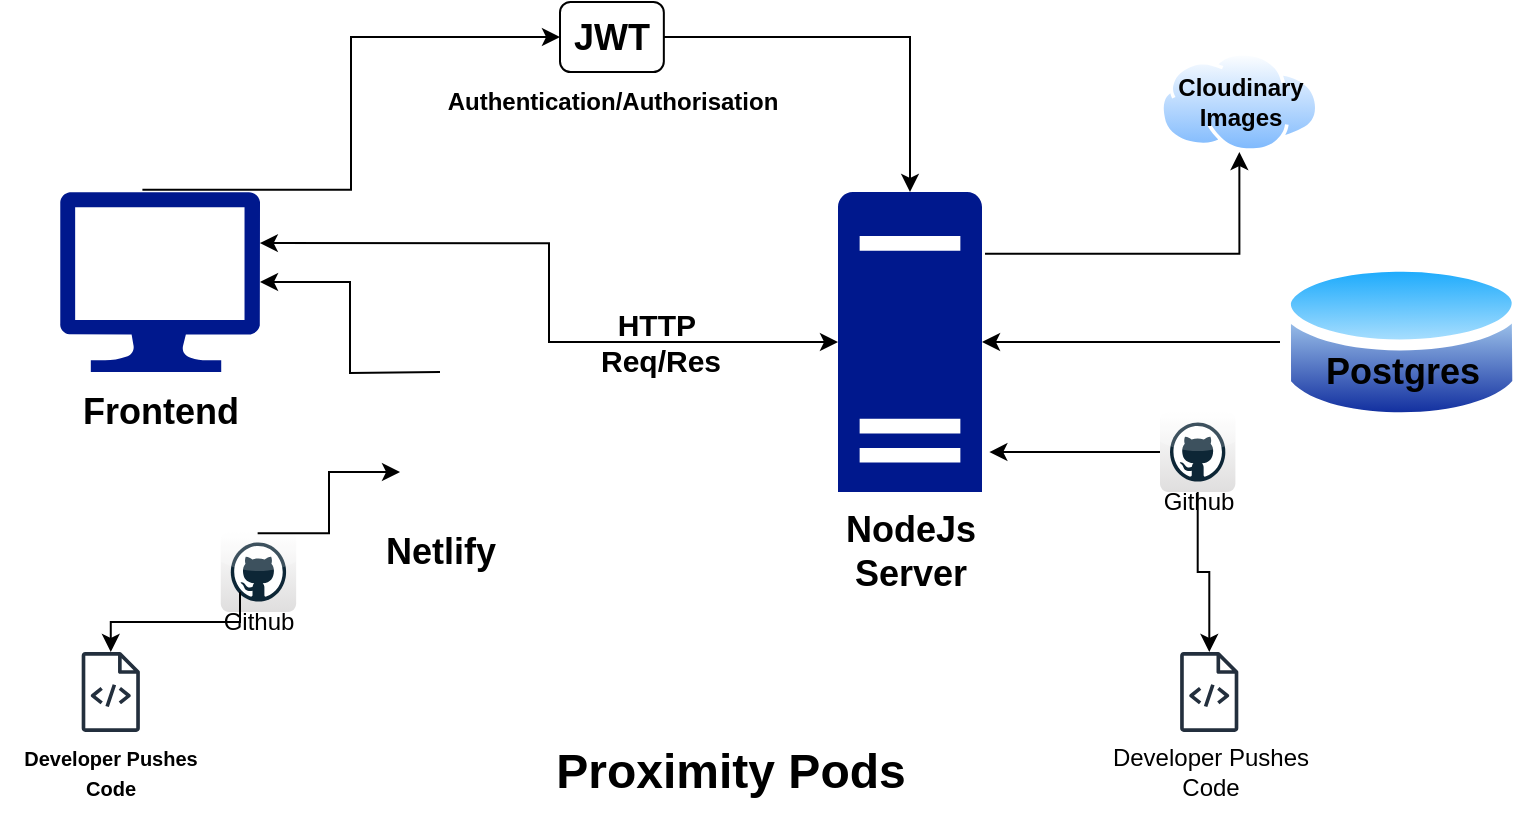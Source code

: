<mxfile version="22.1.16" type="github">
  <diagram name="Page-1" id="XqbEgCHJAF2CjJZnuu2g">
    <mxGraphModel dx="2250" dy="753" grid="1" gridSize="10" guides="1" tooltips="1" connect="1" arrows="1" fold="1" page="1" pageScale="1" pageWidth="850" pageHeight="1100" math="0" shadow="0">
      <root>
        <mxCell id="0" />
        <mxCell id="1" parent="0" />
        <mxCell id="AMR2gBeTkldoJbkAxwl3-1" value="" style="image;aspect=fixed;perimeter=ellipsePerimeter;html=1;align=center;shadow=0;dashed=0;spacingTop=3;image=img/lib/active_directory/database.svg;" vertex="1" parent="1">
          <mxGeometry x="610" y="180" width="121.62" height="90" as="geometry" />
        </mxCell>
        <mxCell id="AMR2gBeTkldoJbkAxwl3-3" value="" style="sketch=0;aspect=fixed;pointerEvents=1;shadow=0;dashed=0;html=1;strokeColor=none;labelPosition=center;verticalLabelPosition=bottom;verticalAlign=top;align=center;fillColor=#00188D;shape=mxgraph.mscae.enterprise.server_generic" vertex="1" parent="1">
          <mxGeometry x="389" y="150" width="72" height="150" as="geometry" />
        </mxCell>
        <mxCell id="AMR2gBeTkldoJbkAxwl3-4" value="" style="dashed=0;outlineConnect=0;html=1;align=center;labelPosition=center;verticalLabelPosition=bottom;verticalAlign=top;shape=mxgraph.webicons.github;gradientColor=#DFDEDE" vertex="1" parent="1">
          <mxGeometry x="550.0" y="260" width="37.7" height="40" as="geometry" />
        </mxCell>
        <mxCell id="AMR2gBeTkldoJbkAxwl3-5" value="" style="image;aspect=fixed;perimeter=ellipsePerimeter;html=1;align=center;shadow=0;dashed=0;spacingTop=3;image=img/lib/active_directory/internet_cloud.svg;" vertex="1" parent="1">
          <mxGeometry x="550" y="80" width="79.36" height="50" as="geometry" />
        </mxCell>
        <mxCell id="AMR2gBeTkldoJbkAxwl3-6" value="" style="shape=image;html=1;verticalAlign=top;verticalLabelPosition=bottom;labelBackgroundColor=#ffffff;imageAspect=0;aspect=fixed;image=https://cdn2.iconfinder.com/data/icons/boxicons-logos/24/bxl-netlify-128.png" vertex="1" parent="1">
          <mxGeometry x="145" y="230" width="90" height="90" as="geometry" />
        </mxCell>
        <mxCell id="AMR2gBeTkldoJbkAxwl3-8" value="" style="sketch=0;aspect=fixed;pointerEvents=1;shadow=0;dashed=0;html=1;strokeColor=none;labelPosition=center;verticalLabelPosition=bottom;verticalAlign=top;align=center;fillColor=#00188D;shape=mxgraph.azure.computer" vertex="1" parent="1">
          <mxGeometry x="-3.553e-15" y="150" width="100" height="90" as="geometry" />
        </mxCell>
        <mxCell id="AMR2gBeTkldoJbkAxwl3-11" value="" style="dashed=0;outlineConnect=0;html=1;align=center;labelPosition=center;verticalLabelPosition=bottom;verticalAlign=top;shape=mxgraph.webicons.github;gradientColor=#DFDEDE" vertex="1" parent="1">
          <mxGeometry x="80.38" y="320" width="37.7" height="40" as="geometry" />
        </mxCell>
        <mxCell id="AMR2gBeTkldoJbkAxwl3-13" value="" style="sketch=0;outlineConnect=0;fontColor=#232F3E;gradientColor=none;fillColor=#232F3D;strokeColor=none;dashed=0;verticalLabelPosition=bottom;verticalAlign=top;align=center;html=1;fontSize=12;fontStyle=0;aspect=fixed;pointerEvents=1;shape=mxgraph.aws4.source_code;" vertex="1" parent="1">
          <mxGeometry x="10.77" y="380" width="29.23" height="40" as="geometry" />
        </mxCell>
        <mxCell id="AMR2gBeTkldoJbkAxwl3-16" value="" style="sketch=0;outlineConnect=0;fontColor=#232F3E;gradientColor=none;fillColor=#232F3D;strokeColor=none;dashed=0;verticalLabelPosition=bottom;verticalAlign=top;align=center;html=1;fontSize=12;fontStyle=0;aspect=fixed;pointerEvents=1;shape=mxgraph.aws4.source_code;" vertex="1" parent="1">
          <mxGeometry x="560" y="380" width="29.23" height="40" as="geometry" />
        </mxCell>
        <mxCell id="AMR2gBeTkldoJbkAxwl3-17" value="&lt;b&gt;&lt;font style=&quot;font-size: 18px;&quot;&gt;JWT&lt;/font&gt;&lt;/b&gt;" style="rounded=1;whiteSpace=wrap;html=1;" vertex="1" parent="1">
          <mxGeometry x="250" y="55" width="51.92" height="35" as="geometry" />
        </mxCell>
        <mxCell id="AMR2gBeTkldoJbkAxwl3-18" value="&lt;b style=&quot;font-size: 10px;&quot;&gt;Developer Pushes&lt;br&gt;Code&lt;/b&gt;" style="text;html=1;align=center;verticalAlign=middle;resizable=0;points=[];autosize=1;strokeColor=none;fillColor=none;" vertex="1" parent="1">
          <mxGeometry x="-29.62" y="420" width="110" height="40" as="geometry" />
        </mxCell>
        <mxCell id="AMR2gBeTkldoJbkAxwl3-20" value="Developer Pushes&lt;br&gt;Code" style="text;html=1;align=center;verticalAlign=middle;resizable=0;points=[];autosize=1;strokeColor=none;fillColor=none;" vertex="1" parent="1">
          <mxGeometry x="514.61" y="420" width="120" height="40" as="geometry" />
        </mxCell>
        <mxCell id="AMR2gBeTkldoJbkAxwl3-21" value="" style="endArrow=classic;html=1;rounded=0;entryX=0.5;entryY=0;entryDx=0;entryDy=0;entryPerimeter=0;exitX=1;exitY=0.5;exitDx=0;exitDy=0;edgeStyle=orthogonalEdgeStyle;" edge="1" parent="1" source="AMR2gBeTkldoJbkAxwl3-17" target="AMR2gBeTkldoJbkAxwl3-3">
          <mxGeometry width="50" height="50" relative="1" as="geometry">
            <mxPoint x="170" y="80" as="sourcePoint" />
            <mxPoint x="220" y="30" as="targetPoint" />
          </mxGeometry>
        </mxCell>
        <mxCell id="AMR2gBeTkldoJbkAxwl3-22" value="" style="endArrow=classic;html=1;rounded=0;exitX=0;exitY=0.5;exitDx=0;exitDy=0;entryX=1;entryY=0.5;entryDx=0;entryDy=0;entryPerimeter=0;" edge="1" parent="1" source="AMR2gBeTkldoJbkAxwl3-1" target="AMR2gBeTkldoJbkAxwl3-3">
          <mxGeometry width="50" height="50" relative="1" as="geometry">
            <mxPoint x="549.61" y="240" as="sourcePoint" />
            <mxPoint x="599.61" y="190" as="targetPoint" />
          </mxGeometry>
        </mxCell>
        <mxCell id="AMR2gBeTkldoJbkAxwl3-35" value="" style="endArrow=classic;html=1;rounded=0;edgeStyle=orthogonalEdgeStyle;" edge="1" parent="1" source="AMR2gBeTkldoJbkAxwl3-4" target="AMR2gBeTkldoJbkAxwl3-16">
          <mxGeometry width="50" height="50" relative="1" as="geometry">
            <mxPoint x="700" y="430" as="sourcePoint" />
            <mxPoint x="750" y="380" as="targetPoint" />
          </mxGeometry>
        </mxCell>
        <mxCell id="AMR2gBeTkldoJbkAxwl3-38" value="" style="endArrow=classic;html=1;rounded=0;edgeStyle=elbowEdgeStyle;elbow=vertical;" edge="1" parent="1" target="AMR2gBeTkldoJbkAxwl3-13">
          <mxGeometry width="50" height="50" relative="1" as="geometry">
            <mxPoint x="90" y="350" as="sourcePoint" />
            <mxPoint x="140" y="300" as="targetPoint" />
          </mxGeometry>
        </mxCell>
        <mxCell id="AMR2gBeTkldoJbkAxwl3-41" value="&lt;b&gt;&lt;font style=&quot;font-size: 18px;&quot;&gt;Netlify&lt;/font&gt;&lt;/b&gt;" style="text;html=1;align=center;verticalAlign=middle;resizable=0;points=[];autosize=1;strokeColor=none;fillColor=none;" vertex="1" parent="1">
          <mxGeometry x="150" y="310" width="80" height="40" as="geometry" />
        </mxCell>
        <mxCell id="AMR2gBeTkldoJbkAxwl3-42" value="" style="endArrow=classic;html=1;rounded=0;edgeStyle=elbowEdgeStyle;entryX=0.278;entryY=0.667;entryDx=0;entryDy=0;entryPerimeter=0;exitX=0.489;exitY=0.015;exitDx=0;exitDy=0;exitPerimeter=0;elbow=vertical;" edge="1" parent="1" source="AMR2gBeTkldoJbkAxwl3-11" target="AMR2gBeTkldoJbkAxwl3-6">
          <mxGeometry width="50" height="50" relative="1" as="geometry">
            <mxPoint x="100" y="320" as="sourcePoint" />
            <mxPoint x="150" y="270" as="targetPoint" />
          </mxGeometry>
        </mxCell>
        <mxCell id="AMR2gBeTkldoJbkAxwl3-47" value="" style="endArrow=classic;html=1;rounded=0;entryX=1.051;entryY=0.867;entryDx=0;entryDy=0;entryPerimeter=0;" edge="1" parent="1" source="AMR2gBeTkldoJbkAxwl3-4" target="AMR2gBeTkldoJbkAxwl3-3">
          <mxGeometry width="50" height="50" relative="1" as="geometry">
            <mxPoint x="570" y="260" as="sourcePoint" />
            <mxPoint x="620" y="210" as="targetPoint" />
          </mxGeometry>
        </mxCell>
        <mxCell id="AMR2gBeTkldoJbkAxwl3-48" value="" style="endArrow=classic;html=1;rounded=0;entryX=1;entryY=0.5;entryDx=0;entryDy=0;entryPerimeter=0;edgeStyle=orthogonalEdgeStyle;" edge="1" parent="1" target="AMR2gBeTkldoJbkAxwl3-8">
          <mxGeometry width="50" height="50" relative="1" as="geometry">
            <mxPoint x="190" y="240" as="sourcePoint" />
            <mxPoint x="240" y="190" as="targetPoint" />
          </mxGeometry>
        </mxCell>
        <mxCell id="AMR2gBeTkldoJbkAxwl3-49" value="&lt;b&gt;&lt;font style=&quot;font-size: 18px;&quot;&gt;Frontend&lt;/font&gt;&lt;/b&gt;" style="text;html=1;align=center;verticalAlign=middle;resizable=0;points=[];autosize=1;strokeColor=none;fillColor=none;" vertex="1" parent="1">
          <mxGeometry y="240" width="100" height="40" as="geometry" />
        </mxCell>
        <mxCell id="AMR2gBeTkldoJbkAxwl3-50" value="&lt;b&gt;Authentication/Authorisation&lt;/b&gt;" style="text;html=1;align=center;verticalAlign=middle;resizable=0;points=[];autosize=1;strokeColor=none;fillColor=none;" vertex="1" parent="1">
          <mxGeometry x="180.96" y="90" width="190" height="30" as="geometry" />
        </mxCell>
        <mxCell id="AMR2gBeTkldoJbkAxwl3-52" value="" style="endArrow=classic;html=1;rounded=0;entryX=0;entryY=0.5;entryDx=0;entryDy=0;exitX=0.412;exitY=-0.013;exitDx=0;exitDy=0;exitPerimeter=0;edgeStyle=elbowEdgeStyle;" edge="1" parent="1" source="AMR2gBeTkldoJbkAxwl3-8" target="AMR2gBeTkldoJbkAxwl3-17">
          <mxGeometry width="50" height="50" relative="1" as="geometry">
            <mxPoint x="30" y="150" as="sourcePoint" />
            <mxPoint x="80" y="100" as="targetPoint" />
          </mxGeometry>
        </mxCell>
        <mxCell id="AMR2gBeTkldoJbkAxwl3-53" value="&lt;b style=&quot;font-size: 18px;&quot;&gt;NodeJs&lt;br&gt;Server&lt;/b&gt;" style="text;html=1;align=center;verticalAlign=middle;resizable=0;points=[];autosize=1;strokeColor=none;fillColor=none;" vertex="1" parent="1">
          <mxGeometry x="380" y="300" width="90" height="60" as="geometry" />
        </mxCell>
        <mxCell id="AMR2gBeTkldoJbkAxwl3-54" value="Github" style="text;html=1;align=center;verticalAlign=middle;resizable=0;points=[];autosize=1;strokeColor=none;fillColor=none;" vertex="1" parent="1">
          <mxGeometry x="538.85" y="290" width="60" height="30" as="geometry" />
        </mxCell>
        <mxCell id="AMR2gBeTkldoJbkAxwl3-55" value="Github" style="text;html=1;align=center;verticalAlign=middle;resizable=0;points=[];autosize=1;strokeColor=none;fillColor=none;" vertex="1" parent="1">
          <mxGeometry x="69.23" y="350" width="60" height="30" as="geometry" />
        </mxCell>
        <mxCell id="AMR2gBeTkldoJbkAxwl3-56" value="" style="endArrow=classic;html=1;rounded=0;entryX=0.5;entryY=1;entryDx=0;entryDy=0;exitX=1.021;exitY=0.206;exitDx=0;exitDy=0;exitPerimeter=0;edgeStyle=orthogonalEdgeStyle;" edge="1" parent="1" source="AMR2gBeTkldoJbkAxwl3-3" target="AMR2gBeTkldoJbkAxwl3-5">
          <mxGeometry width="50" height="50" relative="1" as="geometry">
            <mxPoint x="530" y="220" as="sourcePoint" />
            <mxPoint x="580" y="170" as="targetPoint" />
          </mxGeometry>
        </mxCell>
        <mxCell id="AMR2gBeTkldoJbkAxwl3-57" value="&lt;b style=&quot;&quot;&gt;Cloudinary&lt;br&gt;Images&lt;/b&gt;" style="text;html=1;align=center;verticalAlign=middle;resizable=0;points=[];autosize=1;strokeColor=none;fillColor=none;" vertex="1" parent="1">
          <mxGeometry x="544.68" y="85" width="90" height="40" as="geometry" />
        </mxCell>
        <mxCell id="AMR2gBeTkldoJbkAxwl3-61" value="&lt;b&gt;&lt;font style=&quot;font-size: 18px;&quot;&gt;Postgres&lt;/font&gt;&lt;/b&gt;" style="text;html=1;align=center;verticalAlign=middle;resizable=0;points=[];autosize=1;strokeColor=none;fillColor=none;" vertex="1" parent="1">
          <mxGeometry x="620.81" y="220" width="100" height="40" as="geometry" />
        </mxCell>
        <mxCell id="AMR2gBeTkldoJbkAxwl3-63" value="" style="endArrow=classic;startArrow=classic;html=1;rounded=0;entryX=0;entryY=0.5;entryDx=0;entryDy=0;entryPerimeter=0;exitX=0.999;exitY=0.284;exitDx=0;exitDy=0;exitPerimeter=0;edgeStyle=orthogonalEdgeStyle;" edge="1" parent="1" source="AMR2gBeTkldoJbkAxwl3-8" target="AMR2gBeTkldoJbkAxwl3-3">
          <mxGeometry width="50" height="50" relative="1" as="geometry">
            <mxPoint x="230" y="220" as="sourcePoint" />
            <mxPoint x="280" y="170" as="targetPoint" />
          </mxGeometry>
        </mxCell>
        <mxCell id="AMR2gBeTkldoJbkAxwl3-64" value="&lt;b style=&quot;font-size: 15px;&quot;&gt;HTTP&amp;nbsp;&lt;br&gt;Req/Res&lt;/b&gt;" style="text;html=1;align=center;verticalAlign=middle;resizable=0;points=[];autosize=1;strokeColor=none;fillColor=none;" vertex="1" parent="1">
          <mxGeometry x="260" y="200" width="80" height="50" as="geometry" />
        </mxCell>
        <mxCell id="AMR2gBeTkldoJbkAxwl3-65" value="&lt;b&gt;&lt;font style=&quot;font-size: 24px;&quot;&gt;Proximity Pods&lt;/font&gt;&lt;/b&gt;" style="text;html=1;align=center;verticalAlign=middle;resizable=0;points=[];autosize=1;strokeColor=none;fillColor=none;" vertex="1" parent="1">
          <mxGeometry x="235" y="420" width="200" height="40" as="geometry" />
        </mxCell>
      </root>
    </mxGraphModel>
  </diagram>
</mxfile>
